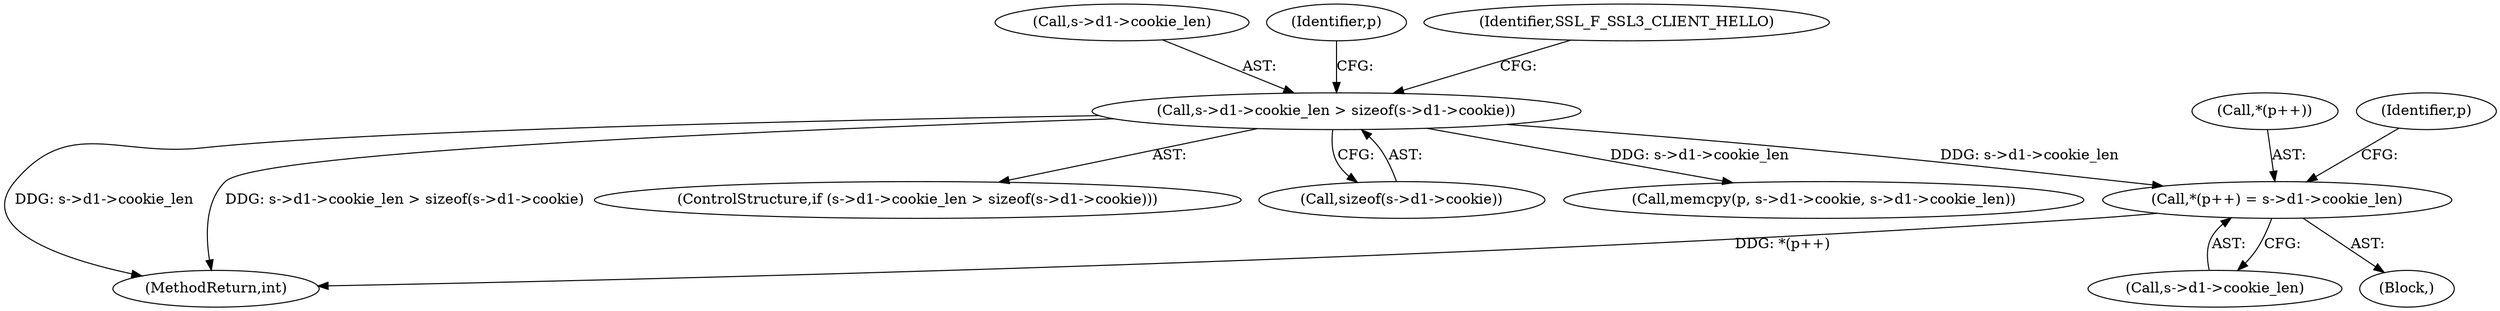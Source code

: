 digraph "0_openssl_e1b568dd2462f7cacf98f3d117936c34e2849a6b@pointer" {
"1000420" [label="(Call,*(p++) = s->d1->cookie_len)"];
"1000403" [label="(Call,s->d1->cookie_len > sizeof(s->d1->cookie))"];
"1000429" [label="(Call,memcpy(p, s->d1->cookie, s->d1->cookie_len))"];
"1000401" [label="(Block,)"];
"1000404" [label="(Call,s->d1->cookie_len)"];
"1000551" [label="(MethodReturn,int)"];
"1000421" [label="(Call,*(p++))"];
"1000424" [label="(Call,s->d1->cookie_len)"];
"1000402" [label="(ControlStructure,if (s->d1->cookie_len > sizeof(s->d1->cookie)))"];
"1000423" [label="(Identifier,p)"];
"1000420" [label="(Call,*(p++) = s->d1->cookie_len)"];
"1000403" [label="(Call,s->d1->cookie_len > sizeof(s->d1->cookie))"];
"1000417" [label="(Identifier,SSL_F_SSL3_CLIENT_HELLO)"];
"1000409" [label="(Call,sizeof(s->d1->cookie))"];
"1000430" [label="(Identifier,p)"];
"1000420" -> "1000401"  [label="AST: "];
"1000420" -> "1000424"  [label="CFG: "];
"1000421" -> "1000420"  [label="AST: "];
"1000424" -> "1000420"  [label="AST: "];
"1000430" -> "1000420"  [label="CFG: "];
"1000420" -> "1000551"  [label="DDG: *(p++)"];
"1000403" -> "1000420"  [label="DDG: s->d1->cookie_len"];
"1000403" -> "1000402"  [label="AST: "];
"1000403" -> "1000409"  [label="CFG: "];
"1000404" -> "1000403"  [label="AST: "];
"1000409" -> "1000403"  [label="AST: "];
"1000417" -> "1000403"  [label="CFG: "];
"1000423" -> "1000403"  [label="CFG: "];
"1000403" -> "1000551"  [label="DDG: s->d1->cookie_len"];
"1000403" -> "1000551"  [label="DDG: s->d1->cookie_len > sizeof(s->d1->cookie)"];
"1000403" -> "1000429"  [label="DDG: s->d1->cookie_len"];
}
